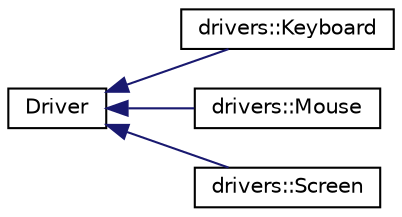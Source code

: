 digraph "Graphical Class Hierarchy"
{
 // LATEX_PDF_SIZE
  edge [fontname="Helvetica",fontsize="10",labelfontname="Helvetica",labelfontsize="10"];
  node [fontname="Helvetica",fontsize="10",shape=record];
  rankdir="LR";
  Node0 [label="Driver",height=0.2,width=0.4,color="black", fillcolor="white", style="filled",URL="$classDriver.html",tooltip=" "];
  Node0 -> Node1 [dir="back",color="midnightblue",fontsize="10",style="solid",fontname="Helvetica"];
  Node1 [label="drivers::Keyboard",height=0.2,width=0.4,color="black", fillcolor="white", style="filled",URL="$classdrivers_1_1Keyboard.html",tooltip=" "];
  Node0 -> Node2 [dir="back",color="midnightblue",fontsize="10",style="solid",fontname="Helvetica"];
  Node2 [label="drivers::Mouse",height=0.2,width=0.4,color="black", fillcolor="white", style="filled",URL="$classdrivers_1_1Mouse.html",tooltip=" "];
  Node0 -> Node3 [dir="back",color="midnightblue",fontsize="10",style="solid",fontname="Helvetica"];
  Node3 [label="drivers::Screen",height=0.2,width=0.4,color="black", fillcolor="white", style="filled",URL="$classdrivers_1_1Screen.html",tooltip=" "];
}
